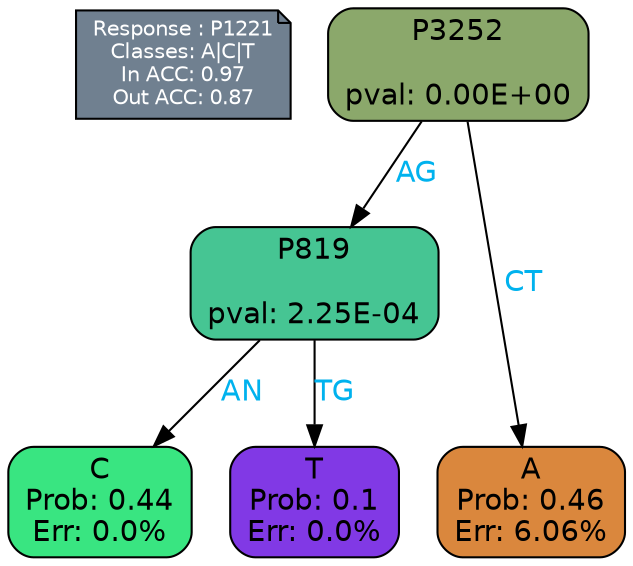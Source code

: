 digraph Tree {
node [shape=box, style="filled, rounded", color="black", fontname=helvetica] ;
graph [ranksep=equally, splines=polylines, bgcolor=transparent, dpi=600] ;
edge [fontname=helvetica] ;
LEGEND [label="Response : P1221
Classes: A|C|T
In ACC: 0.97
Out ACC: 0.87
",shape=note,align=left,style=filled,fillcolor="slategray",fontcolor="white",fontsize=10];1 [label="P3252

pval: 0.00E+00", fillcolor="#8ba86b"] ;
2 [label="P819

pval: 2.25E-04", fillcolor="#46c593"] ;
3 [label="C
Prob: 0.44
Err: 0.0%", fillcolor="#39e581"] ;
4 [label="T
Prob: 0.1
Err: 0.0%", fillcolor="#8139e5"] ;
5 [label="A
Prob: 0.46
Err: 6.06%", fillcolor="#da873d"] ;
1 -> 2 [label="AG",fontcolor=deepskyblue2] ;
1 -> 5 [label="CT",fontcolor=deepskyblue2] ;
2 -> 3 [label="AN",fontcolor=deepskyblue2] ;
2 -> 4 [label="TG",fontcolor=deepskyblue2] ;
{rank = same; 3;4;5;}{rank = same; LEGEND;1;}}